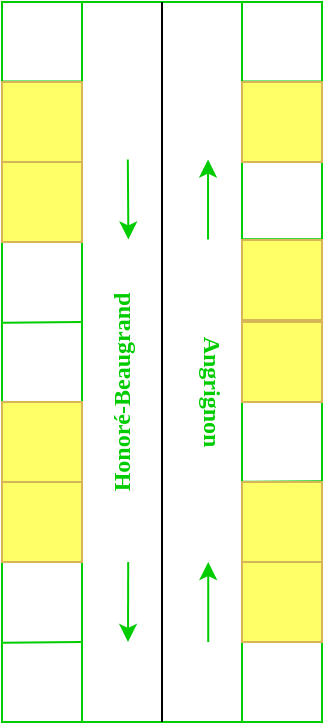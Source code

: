 <mxfile version="20.2.7" type="device"><diagram id="OylcVsRS-XCSKNIYDoVY" name="Page-1"><mxGraphModel dx="1038" dy="481" grid="1" gridSize="10" guides="1" tooltips="1" connect="1" arrows="1" fold="1" page="1" pageScale="1" pageWidth="850" pageHeight="1100" math="0" shadow="0"><root><mxCell id="0"/><mxCell id="1" parent="0"/><mxCell id="CCdBk-kMrde8lJJXCoQE-1" value="" style="rounded=1;whiteSpace=wrap;html=1;rotation=-90;strokeColor=#00CC00;arcSize=0;" parent="1" vertex="1"><mxGeometry x="310" y="180" width="360" height="160" as="geometry"/></mxCell><mxCell id="CCdBk-kMrde8lJJXCoQE-4" value="" style="endArrow=none;html=1;rounded=0;strokeColor=#00CC00;" parent="1" edge="1"><mxGeometry width="50" height="50" relative="1" as="geometry"><mxPoint x="450" y="160" as="sourcePoint"/><mxPoint x="410" y="160" as="targetPoint"/></mxGeometry></mxCell><mxCell id="CCdBk-kMrde8lJJXCoQE-5" value="" style="endArrow=none;html=1;rounded=0;strokeColor=#00CC00;" parent="1" edge="1"><mxGeometry width="50" height="50" relative="1" as="geometry"><mxPoint x="450" y="199" as="sourcePoint"/><mxPoint x="410.16" y="199.07" as="targetPoint"/></mxGeometry></mxCell><mxCell id="CCdBk-kMrde8lJJXCoQE-6" value="" style="endArrow=none;html=1;rounded=0;strokeColor=#00CC00;" parent="1" edge="1"><mxGeometry width="50" height="50" relative="1" as="geometry"><mxPoint x="450" y="240" as="sourcePoint"/><mxPoint x="410.16" y="240.32" as="targetPoint"/></mxGeometry></mxCell><mxCell id="CCdBk-kMrde8lJJXCoQE-7" value="" style="endArrow=none;html=1;rounded=0;strokeColor=#00CC00;" parent="1" edge="1"><mxGeometry width="50" height="50" relative="1" as="geometry"><mxPoint x="450" y="280" as="sourcePoint"/><mxPoint x="410.16" y="280.04" as="targetPoint"/></mxGeometry></mxCell><mxCell id="CCdBk-kMrde8lJJXCoQE-8" value="" style="endArrow=none;html=1;rounded=0;strokeColor=#00CC00;" parent="1" edge="1"><mxGeometry width="50" height="50" relative="1" as="geometry"><mxPoint x="450" y="320" as="sourcePoint"/><mxPoint x="410.16" y="320.32" as="targetPoint"/></mxGeometry></mxCell><mxCell id="CCdBk-kMrde8lJJXCoQE-10" value="" style="endArrow=none;html=1;rounded=0;strokeColor=#00CC00;" parent="1" edge="1"><mxGeometry width="50" height="50" relative="1" as="geometry"><mxPoint x="449.84" y="400" as="sourcePoint"/><mxPoint x="410.0" y="400.32" as="targetPoint"/></mxGeometry></mxCell><mxCell id="CCdBk-kMrde8lJJXCoQE-11" value="" style="endArrow=none;html=1;rounded=0;entryX=1;entryY=0.5;entryDx=0;entryDy=0;exitX=0;exitY=0.5;exitDx=0;exitDy=0;" parent="1" source="CCdBk-kMrde8lJJXCoQE-1" target="CCdBk-kMrde8lJJXCoQE-1" edge="1"><mxGeometry width="50" height="50" relative="1" as="geometry"><mxPoint x="328.25" y="310" as="sourcePoint"/><mxPoint x="378.25" y="260" as="targetPoint"/></mxGeometry></mxCell><mxCell id="CCdBk-kMrde8lJJXCoQE-12" value="" style="endArrow=none;html=1;rounded=0;entryX=1;entryY=0.25;entryDx=0;entryDy=0;exitX=0;exitY=0.25;exitDx=0;exitDy=0;strokeColor=#00CC00;endSize=9;" parent="1" source="CCdBk-kMrde8lJJXCoQE-1" target="CCdBk-kMrde8lJJXCoQE-1" edge="1"><mxGeometry width="50" height="50" relative="1" as="geometry"><mxPoint x="328.25" y="310" as="sourcePoint"/><mxPoint x="378.25" y="260" as="targetPoint"/></mxGeometry></mxCell><mxCell id="CCdBk-kMrde8lJJXCoQE-13" value="" style="endArrow=none;html=1;rounded=0;entryX=1;entryY=0.75;entryDx=0;entryDy=0;exitX=0;exitY=0.75;exitDx=0;exitDy=0;strokeColor=#00CC00;" parent="1" source="CCdBk-kMrde8lJJXCoQE-1" target="CCdBk-kMrde8lJJXCoQE-1" edge="1"><mxGeometry width="50" height="50" relative="1" as="geometry"><mxPoint x="328.25" y="310" as="sourcePoint"/><mxPoint x="378.25" y="260" as="targetPoint"/></mxGeometry></mxCell><mxCell id="CCdBk-kMrde8lJJXCoQE-15" value="" style="endArrow=none;html=1;rounded=0;strokeColor=#00CC00;" parent="1" edge="1"><mxGeometry width="50" height="50" relative="1" as="geometry"><mxPoint x="450" y="360" as="sourcePoint"/><mxPoint x="410" y="360" as="targetPoint"/></mxGeometry></mxCell><mxCell id="CCdBk-kMrde8lJJXCoQE-24" value="" style="endArrow=none;html=1;rounded=0;strokeColor=#00CC00;" parent="1" edge="1"><mxGeometry width="50" height="50" relative="1" as="geometry"><mxPoint x="570.25" y="159.6" as="sourcePoint"/><mxPoint x="530.25" y="159.6" as="targetPoint"/></mxGeometry></mxCell><mxCell id="CCdBk-kMrde8lJJXCoQE-25" value="" style="endArrow=none;html=1;rounded=0;strokeColor=#00CC00;" parent="1" edge="1"><mxGeometry width="50" height="50" relative="1" as="geometry"><mxPoint x="570.25" y="198.6" as="sourcePoint"/><mxPoint x="530.25" y="198.67" as="targetPoint"/></mxGeometry></mxCell><mxCell id="CCdBk-kMrde8lJJXCoQE-26" value="" style="endArrow=none;html=1;rounded=0;strokeColor=#00CC00;" parent="1" edge="1"><mxGeometry width="50" height="50" relative="1" as="geometry"><mxPoint x="570.25" y="239.6" as="sourcePoint"/><mxPoint x="530.25" y="239.92" as="targetPoint"/></mxGeometry></mxCell><mxCell id="CCdBk-kMrde8lJJXCoQE-27" value="" style="endArrow=none;html=1;rounded=0;strokeColor=#00CC00;" parent="1" edge="1"><mxGeometry width="50" height="50" relative="1" as="geometry"><mxPoint x="570.25" y="279.6" as="sourcePoint"/><mxPoint x="530.25" y="279.64" as="targetPoint"/></mxGeometry></mxCell><mxCell id="CCdBk-kMrde8lJJXCoQE-28" value="" style="endArrow=none;html=1;rounded=0;strokeColor=#00CC00;" parent="1" edge="1"><mxGeometry width="50" height="50" relative="1" as="geometry"><mxPoint x="570.25" y="319.6" as="sourcePoint"/><mxPoint x="530.25" y="319.92" as="targetPoint"/></mxGeometry></mxCell><mxCell id="CCdBk-kMrde8lJJXCoQE-29" value="" style="endArrow=none;html=1;rounded=0;strokeColor=#00CC00;" parent="1" edge="1"><mxGeometry width="50" height="50" relative="1" as="geometry"><mxPoint x="570.25" y="399.6" as="sourcePoint"/><mxPoint x="530.25" y="399.92" as="targetPoint"/></mxGeometry></mxCell><mxCell id="CCdBk-kMrde8lJJXCoQE-30" value="" style="endArrow=none;html=1;rounded=0;entryX=0.25;entryY=0;entryDx=0;entryDy=0;strokeColor=#00CC00;" parent="1" edge="1"><mxGeometry width="50" height="50" relative="1" as="geometry"><mxPoint x="570.25" y="359.6" as="sourcePoint"/><mxPoint x="530.25" y="359.6" as="targetPoint"/></mxGeometry></mxCell><mxCell id="CCdBk-kMrde8lJJXCoQE-31" value="Angrignon" style="text;html=1;strokeColor=none;fillColor=none;align=center;verticalAlign=middle;whiteSpace=wrap;rounded=0;rotation=90;fontColor=#00CC00;fontStyle=1;fontFamily=Lucida Console;" parent="1" vertex="1"><mxGeometry x="470" y="260" width="90" height="30" as="geometry"/></mxCell><mxCell id="CCdBk-kMrde8lJJXCoQE-32" value="Honor&lt;b style=&quot;text-align: left; background-color: rgb(255, 255, 255);&quot;&gt;&lt;font style=&quot;font-size: 12px;&quot;&gt;é-Beaugrand&lt;/font&gt;&lt;/b&gt;" style="text;html=1;strokeColor=none;fillColor=none;align=center;verticalAlign=middle;whiteSpace=wrap;rounded=0;rotation=-90;fontColor=#00CC00;fontStyle=1;fontFamily=Lucida Console;" parent="1" vertex="1"><mxGeometry x="390" y="260" width="160" height="30" as="geometry"/></mxCell><mxCell id="CCdBk-kMrde8lJJXCoQE-34" value="" style="endArrow=classic;html=1;rounded=0;fontFamily=Lucida Console;fontSize=12;fontColor=#00CC00;strokeColor=#00CC00;fontStyle=1" parent="1" edge="1"><mxGeometry width="50" height="50" relative="1" as="geometry"><mxPoint x="513.02" y="198.75" as="sourcePoint"/><mxPoint x="513.02" y="158.75" as="targetPoint"/><Array as="points"/></mxGeometry></mxCell><mxCell id="CCdBk-kMrde8lJJXCoQE-35" value="" style="endArrow=classic;html=1;rounded=0;fontFamily=Lucida Console;fontSize=12;fontColor=#00CC00;strokeColor=#00CC00;fontStyle=1" parent="1" edge="1"><mxGeometry width="50" height="50" relative="1" as="geometry"><mxPoint x="513.11" y="400" as="sourcePoint"/><mxPoint x="513.11" y="360" as="targetPoint"/></mxGeometry></mxCell><mxCell id="CCdBk-kMrde8lJJXCoQE-36" value="" style="endArrow=classic;html=1;rounded=0;fontFamily=Lucida Console;fontSize=12;fontColor=#00CC00;strokeColor=#00CC00;fontStyle=1" parent="1" edge="1"><mxGeometry width="50" height="50" relative="1" as="geometry"><mxPoint x="473.1" y="360.0" as="sourcePoint"/><mxPoint x="473" y="400" as="targetPoint"/><Array as="points"/></mxGeometry></mxCell><mxCell id="CCdBk-kMrde8lJJXCoQE-37" value="" style="endArrow=classic;html=1;rounded=0;fontFamily=Lucida Console;fontSize=12;fontColor=#00CC00;strokeColor=#00CC00;fontStyle=1" parent="1" edge="1"><mxGeometry width="50" height="50" relative="1" as="geometry"><mxPoint x="472.91" y="158.75" as="sourcePoint"/><mxPoint x="473.2" y="198.75" as="targetPoint"/></mxGeometry></mxCell><mxCell id="JMoQ618bNgeiEcejHzmU-4" value="" style="text;html=1;strokeColor=#d6b656;fillColor=#FFFF66;align=center;verticalAlign=middle;whiteSpace=wrap;rounded=1;fontFamily=Lucida Console;fontSize=7;fontColor=#00CC00;glass=0;sketch=0;arcSize=0;" parent="1" vertex="1"><mxGeometry x="410" y="320" width="40" height="40" as="geometry"/></mxCell><mxCell id="JMoQ618bNgeiEcejHzmU-6" value="" style="text;html=1;strokeColor=#d6b656;fillColor=#FFFF66;align=center;verticalAlign=middle;whiteSpace=wrap;rounded=1;fontFamily=Lucida Console;fontSize=7;fontColor=#00CC00;glass=0;sketch=0;arcSize=0;" parent="1" vertex="1"><mxGeometry x="410" y="280" width="40" height="40" as="geometry"/></mxCell><mxCell id="-S2LpZ2Q7ccBmGWUPwFg-1" value="" style="endArrow=none;html=1;rounded=0;strokeColor=#00CC00;" edge="1" parent="1"><mxGeometry width="50" height="50" relative="1" as="geometry"><mxPoint x="450" y="119.71" as="sourcePoint"/><mxPoint x="410" y="119.71" as="targetPoint"/></mxGeometry></mxCell><mxCell id="-S2LpZ2Q7ccBmGWUPwFg-4" value="" style="endArrow=none;html=1;rounded=0;strokeColor=#00CC00;" edge="1" parent="1"><mxGeometry width="50" height="50" relative="1" as="geometry"><mxPoint x="570" y="119.71" as="sourcePoint"/><mxPoint x="530.25" y="119.71" as="targetPoint"/></mxGeometry></mxCell><mxCell id="-S2LpZ2Q7ccBmGWUPwFg-6" value="" style="text;html=1;strokeColor=#d6b656;fillColor=#FFFF66;align=center;verticalAlign=middle;whiteSpace=wrap;rounded=1;fontFamily=Lucida Console;fontSize=7;fontColor=#00CC00;glass=0;sketch=0;arcSize=0;" vertex="1" parent="1"><mxGeometry x="530" y="320" width="40" height="40" as="geometry"/></mxCell><mxCell id="-S2LpZ2Q7ccBmGWUPwFg-7" value="" style="text;html=1;strokeColor=#d6b656;fillColor=#FFFF66;align=center;verticalAlign=middle;whiteSpace=wrap;rounded=1;fontFamily=Lucida Console;fontSize=7;fontColor=#00CC00;glass=0;sketch=0;arcSize=0;" vertex="1" parent="1"><mxGeometry x="530" y="360" width="40" height="40" as="geometry"/></mxCell><mxCell id="-S2LpZ2Q7ccBmGWUPwFg-8" value="" style="text;html=1;strokeColor=#d6b656;fillColor=#FFFF66;align=center;verticalAlign=middle;whiteSpace=wrap;rounded=1;fontFamily=Lucida Console;fontSize=7;fontColor=#00CC00;glass=0;sketch=0;arcSize=0;" vertex="1" parent="1"><mxGeometry x="530" y="240" width="40" height="40" as="geometry"/></mxCell><mxCell id="-S2LpZ2Q7ccBmGWUPwFg-9" value="" style="text;html=1;strokeColor=#d6b656;fillColor=#FFFF66;align=center;verticalAlign=middle;whiteSpace=wrap;rounded=1;fontFamily=Lucida Console;fontSize=7;fontColor=#00CC00;glass=0;sketch=0;arcSize=0;" vertex="1" parent="1"><mxGeometry x="530" y="199" width="40" height="40" as="geometry"/></mxCell><mxCell id="-S2LpZ2Q7ccBmGWUPwFg-10" value="" style="text;html=1;strokeColor=#d6b656;fillColor=#FFFF66;align=center;verticalAlign=middle;whiteSpace=wrap;rounded=1;fontFamily=Lucida Console;fontSize=7;fontColor=#00CC00;glass=0;sketch=0;arcSize=0;" vertex="1" parent="1"><mxGeometry x="530" y="120" width="40" height="40" as="geometry"/></mxCell><mxCell id="-S2LpZ2Q7ccBmGWUPwFg-11" value="" style="text;html=1;strokeColor=#d6b656;fillColor=#FFFF66;align=center;verticalAlign=middle;whiteSpace=wrap;rounded=1;fontFamily=Lucida Console;fontSize=7;fontColor=#00CC00;glass=0;sketch=0;arcSize=0;" vertex="1" parent="1"><mxGeometry x="410" y="120" width="40" height="40" as="geometry"/></mxCell><mxCell id="-S2LpZ2Q7ccBmGWUPwFg-12" value="" style="text;html=1;strokeColor=#d6b656;fillColor=#FFFF66;align=center;verticalAlign=middle;whiteSpace=wrap;rounded=1;fontFamily=Lucida Console;fontSize=7;fontColor=#00CC00;glass=0;sketch=0;arcSize=0;" vertex="1" parent="1"><mxGeometry x="410" y="160" width="40" height="40" as="geometry"/></mxCell></root></mxGraphModel></diagram></mxfile>
